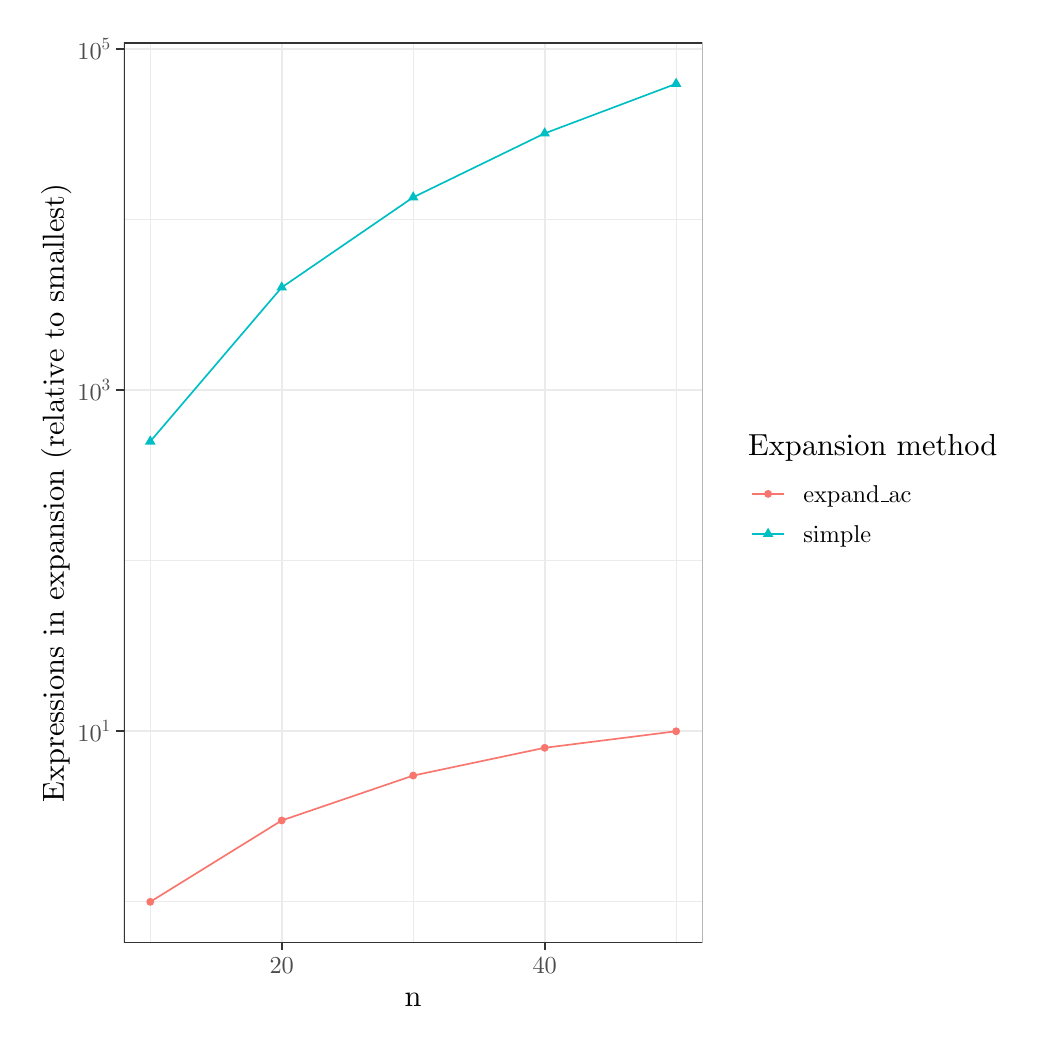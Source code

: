 % Created by tikzDevice version 0.12.6 on 2025-06-15 21:17:03
% !TEX encoding = UTF-8 Unicode
\begin{tikzpicture}[x=1pt,y=1pt]
\definecolor{fillColor}{RGB}{255,255,255}
\path[use as bounding box,fill=fillColor,fill opacity=0.00] (0,0) rectangle (361.35,361.35);
\begin{scope}
\path[clip] (  0.00,  0.00) rectangle (361.35,361.35);
\definecolor{drawColor}{RGB}{255,255,255}
\definecolor{fillColor}{RGB}{255,255,255}

\path[draw=drawColor,line width= 0.6pt,line join=round,line cap=round,fill=fillColor] (  0.00,  0.00) rectangle (361.35,361.35);
\end{scope}
\begin{scope}
\path[clip] ( 34.79, 30.69) rectangle (243.82,355.85);
\definecolor{fillColor}{RGB}{255,255,255}

\path[fill=fillColor] ( 34.79, 30.69) rectangle (243.82,355.85);
\definecolor{drawColor}{gray}{0.92}

\path[draw=drawColor,line width= 0.3pt,line join=round] ( 34.79, 45.47) --
	(243.82, 45.47);

\path[draw=drawColor,line width= 0.3pt,line join=round] ( 34.79,168.74) --
	(243.82,168.74);

\path[draw=drawColor,line width= 0.3pt,line join=round] ( 34.79,292.01) --
	(243.82,292.01);

\path[draw=drawColor,line width= 0.3pt,line join=round] ( 44.29, 30.69) --
	( 44.29,355.85);

\path[draw=drawColor,line width= 0.3pt,line join=round] (139.31, 30.69) --
	(139.31,355.85);

\path[draw=drawColor,line width= 0.3pt,line join=round] (234.32, 30.69) --
	(234.32,355.85);

\path[draw=drawColor,line width= 0.6pt,line join=round] ( 34.79,107.10) --
	(243.82,107.10);

\path[draw=drawColor,line width= 0.6pt,line join=round] ( 34.79,230.38) --
	(243.82,230.38);

\path[draw=drawColor,line width= 0.6pt,line join=round] ( 34.79,353.65) --
	(243.82,353.65);

\path[draw=drawColor,line width= 0.6pt,line join=round] ( 91.80, 30.69) --
	( 91.80,355.85);

\path[draw=drawColor,line width= 0.6pt,line join=round] (186.82, 30.69) --
	(186.82,355.85);
\definecolor{drawColor}{RGB}{248,118,109}

\path[draw=drawColor,line width= 0.6pt,line join=round] ( 44.29, 45.47) --
	( 91.80, 74.87) --
	(139.31, 91.10) --
	(186.82,101.13) --
	(234.32,107.10);
\definecolor{drawColor}{RGB}{0,191,196}

\path[draw=drawColor,line width= 0.6pt,line join=round] ( 44.29,211.82) --
	( 91.80,267.49) --
	(139.31,300.05) --
	(186.82,323.15) --
	(234.32,341.07);
\definecolor{fillColor}{RGB}{248,118,109}

\path[fill=fillColor] ( 44.29, 45.47) circle (  1.43);

\path[fill=fillColor] ( 91.80, 74.87) circle (  1.43);

\path[fill=fillColor] (139.31, 91.10) circle (  1.43);

\path[fill=fillColor] (186.82,101.13) circle (  1.43);

\path[fill=fillColor] (234.32,107.10) circle (  1.43);
\definecolor{fillColor}{RGB}{0,191,196}

\path[fill=fillColor] ( 44.29,214.04) --
	( 46.21,210.71) --
	( 42.37,210.71) --
	cycle;

\path[fill=fillColor] ( 91.80,269.70) --
	( 93.72,266.38) --
	( 89.88,266.38) --
	cycle;

\path[fill=fillColor] (139.31,302.27) --
	(141.23,298.94) --
	(137.39,298.94) --
	cycle;

\path[fill=fillColor] (186.82,325.37) --
	(188.74,322.04) --
	(184.89,322.04) --
	cycle;

\path[fill=fillColor] (234.32,343.29) --
	(236.24,339.96) --
	(232.40,339.96) --
	cycle;
\definecolor{drawColor}{gray}{0.20}

\path[draw=drawColor,line width= 0.6pt,line join=round,line cap=round] ( 34.79, 30.69) rectangle (243.82,355.85);
\end{scope}
\begin{scope}
\path[clip] (  0.00,  0.00) rectangle (361.35,361.35);
\definecolor{drawColor}{gray}{0.30}

\node[text=drawColor,anchor=base west,inner sep=0pt, outer sep=0pt, scale=  0.88] at ( 17.96,103.33) {10};

\node[text=drawColor,anchor=base west,inner sep=0pt, outer sep=0pt, scale=  0.62] at ( 26.76,106.93) {1};

\node[text=drawColor,anchor=base west,inner sep=0pt, outer sep=0pt, scale=  0.88] at ( 17.96,226.60) {10};

\node[text=drawColor,anchor=base west,inner sep=0pt, outer sep=0pt, scale=  0.62] at ( 26.76,230.20) {3};

\node[text=drawColor,anchor=base west,inner sep=0pt, outer sep=0pt, scale=  0.88] at ( 17.96,349.88) {10};

\node[text=drawColor,anchor=base west,inner sep=0pt, outer sep=0pt, scale=  0.62] at ( 26.76,353.47) {5};
\end{scope}
\begin{scope}
\path[clip] (  0.00,  0.00) rectangle (361.35,361.35);
\definecolor{drawColor}{gray}{0.20}

\path[draw=drawColor,line width= 0.6pt,line join=round] ( 32.04,107.10) --
	( 34.79,107.10);

\path[draw=drawColor,line width= 0.6pt,line join=round] ( 32.04,230.38) --
	( 34.79,230.38);

\path[draw=drawColor,line width= 0.6pt,line join=round] ( 32.04,353.65) --
	( 34.79,353.65);
\end{scope}
\begin{scope}
\path[clip] (  0.00,  0.00) rectangle (361.35,361.35);
\definecolor{drawColor}{gray}{0.20}

\path[draw=drawColor,line width= 0.6pt,line join=round] ( 91.80, 27.94) --
	( 91.80, 30.69);

\path[draw=drawColor,line width= 0.6pt,line join=round] (186.82, 27.94) --
	(186.82, 30.69);
\end{scope}
\begin{scope}
\path[clip] (  0.00,  0.00) rectangle (361.35,361.35);
\definecolor{drawColor}{gray}{0.30}

\node[text=drawColor,anchor=base,inner sep=0pt, outer sep=0pt, scale=  0.88] at ( 91.80, 19.68) {20};

\node[text=drawColor,anchor=base,inner sep=0pt, outer sep=0pt, scale=  0.88] at (186.82, 19.68) {40};
\end{scope}
\begin{scope}
\path[clip] (  0.00,  0.00) rectangle (361.35,361.35);
\definecolor{drawColor}{RGB}{0,0,0}

\node[text=drawColor,anchor=base,inner sep=0pt, outer sep=0pt, scale=  1.10] at (139.31,  7.64) {n};
\end{scope}
\begin{scope}
\path[clip] (  0.00,  0.00) rectangle (361.35,361.35);
\definecolor{drawColor}{RGB}{0,0,0}

\node[text=drawColor,rotate= 90.00,anchor=base,inner sep=0pt, outer sep=0pt, scale=  1.10] at ( 13.08,193.27) {Expressions in expansion (relative to smallest)};
\end{scope}
\begin{scope}
\path[clip] (  0.00,  0.00) rectangle (361.35,361.35);
\definecolor{fillColor}{RGB}{255,255,255}

\path[fill=fillColor] (254.82,165.71) rectangle (355.85,220.83);
\end{scope}
\begin{scope}
\path[clip] (  0.00,  0.00) rectangle (361.35,361.35);
\definecolor{drawColor}{RGB}{0,0,0}

\node[text=drawColor,anchor=base west,inner sep=0pt, outer sep=0pt, scale=  1.10] at (260.32,206.68) {Expansion method};
\end{scope}
\begin{scope}
\path[clip] (  0.00,  0.00) rectangle (361.35,361.35);
\definecolor{fillColor}{RGB}{255,255,255}

\path[fill=fillColor] (260.32,185.66) rectangle (274.78,200.11);
\end{scope}
\begin{scope}
\path[clip] (  0.00,  0.00) rectangle (361.35,361.35);
\definecolor{drawColor}{RGB}{248,118,109}

\path[draw=drawColor,line width= 0.6pt,line join=round] (261.77,192.89) -- (273.33,192.89);
\end{scope}
\begin{scope}
\path[clip] (  0.00,  0.00) rectangle (361.35,361.35);
\definecolor{fillColor}{RGB}{248,118,109}

\path[fill=fillColor] (267.55,192.89) circle (  1.43);
\end{scope}
\begin{scope}
\path[clip] (  0.00,  0.00) rectangle (361.35,361.35);
\definecolor{fillColor}{RGB}{255,255,255}

\path[fill=fillColor] (260.32,171.21) rectangle (274.78,185.66);
\end{scope}
\begin{scope}
\path[clip] (  0.00,  0.00) rectangle (361.35,361.35);
\definecolor{drawColor}{RGB}{0,191,196}

\path[draw=drawColor,line width= 0.6pt,line join=round] (261.77,178.43) -- (273.33,178.43);
\end{scope}
\begin{scope}
\path[clip] (  0.00,  0.00) rectangle (361.35,361.35);
\definecolor{fillColor}{RGB}{0,191,196}

\path[fill=fillColor] (267.55,180.65) --
	(269.47,177.32) --
	(265.63,177.32) --
	cycle;
\end{scope}
\begin{scope}
\path[clip] (  0.00,  0.00) rectangle (361.35,361.35);
\definecolor{drawColor}{RGB}{0,0,0}

\node[text=drawColor,anchor=base west,inner sep=0pt, outer sep=0pt, scale=  0.88] at (280.28,189.86) {expand{\_{}}ac};
\end{scope}
\begin{scope}
\path[clip] (  0.00,  0.00) rectangle (361.35,361.35);
\definecolor{drawColor}{RGB}{0,0,0}

\node[text=drawColor,anchor=base west,inner sep=0pt, outer sep=0pt, scale=  0.88] at (280.28,175.40) {simple};
\end{scope}
\end{tikzpicture}
